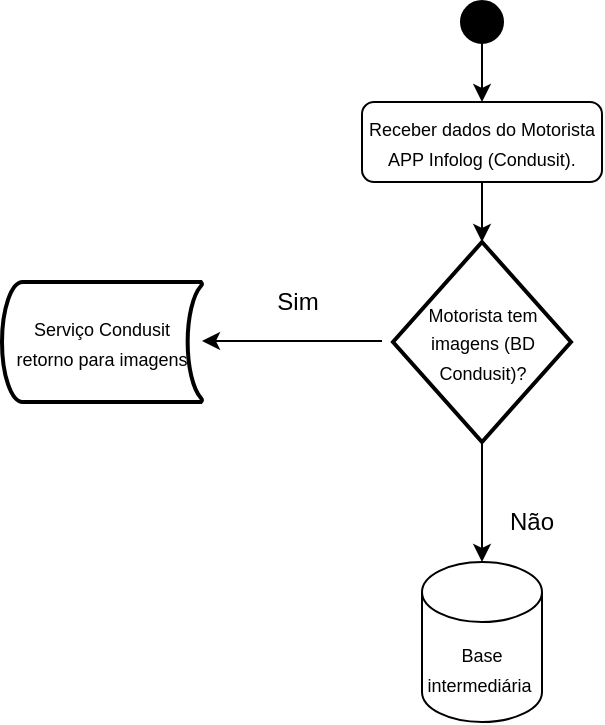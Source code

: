 <mxfile version="13.8.5" type="github">
  <diagram id="C5RBs43oDa-KdzZeNtuy" name="Page-1">
    <mxGraphModel dx="828" dy="452" grid="1" gridSize="10" guides="1" tooltips="1" connect="1" arrows="1" fold="1" page="1" pageScale="1" pageWidth="827" pageHeight="1169" math="0" shadow="0">
      <root>
        <mxCell id="WIyWlLk6GJQsqaUBKTNV-0" />
        <mxCell id="WIyWlLk6GJQsqaUBKTNV-1" parent="WIyWlLk6GJQsqaUBKTNV-0" />
        <mxCell id="WIyWlLk6GJQsqaUBKTNV-3" value="&lt;font style=&quot;font-size: 9px&quot;&gt;Receber dados do Motorista APP Infolog (Condusit).&lt;/font&gt;" style="rounded=1;whiteSpace=wrap;html=1;fontSize=12;glass=0;strokeWidth=1;shadow=0;" parent="WIyWlLk6GJQsqaUBKTNV-1" vertex="1">
          <mxGeometry x="280" y="60" width="120" height="40" as="geometry" />
        </mxCell>
        <mxCell id="y66LHP-h-Sourv15JNUe-5" value="" style="strokeWidth=2;html=1;shape=mxgraph.flowchart.start_2;whiteSpace=wrap;shadow=0;sketch=0;fillColor=#000000;" vertex="1" parent="WIyWlLk6GJQsqaUBKTNV-1">
          <mxGeometry x="330" y="10" width="20" height="20" as="geometry" />
        </mxCell>
        <mxCell id="y66LHP-h-Sourv15JNUe-6" value="&lt;font style=&quot;font-size: 9px&quot;&gt;Serviço Condusit retorno para imagens&lt;/font&gt;" style="strokeWidth=2;html=1;shape=mxgraph.flowchart.stored_data;whiteSpace=wrap;" vertex="1" parent="WIyWlLk6GJQsqaUBKTNV-1">
          <mxGeometry x="100" y="150" width="100" height="60" as="geometry" />
        </mxCell>
        <mxCell id="y66LHP-h-Sourv15JNUe-8" value="&lt;font style=&quot;font-size: 9px&quot;&gt;Motorista tem imagens (BD Condusit)?&lt;/font&gt;" style="strokeWidth=2;html=1;shape=mxgraph.flowchart.decision;whiteSpace=wrap;shadow=0;sketch=0;gradientColor=none;fillColor=#FFFFFF;" vertex="1" parent="WIyWlLk6GJQsqaUBKTNV-1">
          <mxGeometry x="295.5" y="130" width="89" height="100" as="geometry" />
        </mxCell>
        <mxCell id="y66LHP-h-Sourv15JNUe-9" value="" style="endArrow=classic;html=1;" edge="1" parent="WIyWlLk6GJQsqaUBKTNV-1">
          <mxGeometry width="50" height="50" relative="1" as="geometry">
            <mxPoint x="290" y="179.5" as="sourcePoint" />
            <mxPoint x="200" y="179.5" as="targetPoint" />
          </mxGeometry>
        </mxCell>
        <mxCell id="y66LHP-h-Sourv15JNUe-10" value="Sim" style="text;html=1;strokeColor=none;fillColor=none;align=center;verticalAlign=middle;whiteSpace=wrap;rounded=0;shadow=0;sketch=0;" vertex="1" parent="WIyWlLk6GJQsqaUBKTNV-1">
          <mxGeometry x="228" y="150" width="40" height="20" as="geometry" />
        </mxCell>
        <mxCell id="y66LHP-h-Sourv15JNUe-11" value="" style="endArrow=classic;html=1;entryX=0.5;entryY=0;entryDx=0;entryDy=0;exitX=0.5;exitY=1;exitDx=0;exitDy=0;exitPerimeter=0;" edge="1" parent="WIyWlLk6GJQsqaUBKTNV-1" source="y66LHP-h-Sourv15JNUe-5" target="WIyWlLk6GJQsqaUBKTNV-3">
          <mxGeometry width="50" height="50" relative="1" as="geometry">
            <mxPoint x="437" y="42" as="sourcePoint" />
            <mxPoint x="437" y="62" as="targetPoint" />
          </mxGeometry>
        </mxCell>
        <mxCell id="y66LHP-h-Sourv15JNUe-12" value="" style="endArrow=classic;html=1;exitX=0.5;exitY=1;exitDx=0;exitDy=0;" edge="1" parent="WIyWlLk6GJQsqaUBKTNV-1" source="WIyWlLk6GJQsqaUBKTNV-3" target="y66LHP-h-Sourv15JNUe-8">
          <mxGeometry width="50" height="50" relative="1" as="geometry">
            <mxPoint x="392" y="110" as="sourcePoint" />
            <mxPoint x="392" y="140" as="targetPoint" />
          </mxGeometry>
        </mxCell>
        <mxCell id="y66LHP-h-Sourv15JNUe-14" value="" style="endArrow=classic;html=1;exitX=0.5;exitY=1;exitDx=0;exitDy=0;exitPerimeter=0;" edge="1" parent="WIyWlLk6GJQsqaUBKTNV-1" source="y66LHP-h-Sourv15JNUe-8">
          <mxGeometry width="50" height="50" relative="1" as="geometry">
            <mxPoint x="390" y="250" as="sourcePoint" />
            <mxPoint x="340" y="290" as="targetPoint" />
          </mxGeometry>
        </mxCell>
        <mxCell id="y66LHP-h-Sourv15JNUe-15" value="&lt;font style=&quot;font-size: 9px&quot;&gt;Base intermediária&amp;nbsp;&lt;/font&gt;" style="shape=cylinder3;whiteSpace=wrap;html=1;boundedLbl=1;backgroundOutline=1;size=15;shadow=0;sketch=0;strokeColor=#000000;fillColor=#FFFFFF;gradientColor=none;" vertex="1" parent="WIyWlLk6GJQsqaUBKTNV-1">
          <mxGeometry x="310" y="290" width="60" height="80" as="geometry" />
        </mxCell>
        <mxCell id="y66LHP-h-Sourv15JNUe-17" value="Não" style="text;html=1;strokeColor=none;fillColor=none;align=center;verticalAlign=middle;whiteSpace=wrap;rounded=0;shadow=0;sketch=0;" vertex="1" parent="WIyWlLk6GJQsqaUBKTNV-1">
          <mxGeometry x="344.5" y="260" width="40" height="20" as="geometry" />
        </mxCell>
      </root>
    </mxGraphModel>
  </diagram>
</mxfile>
